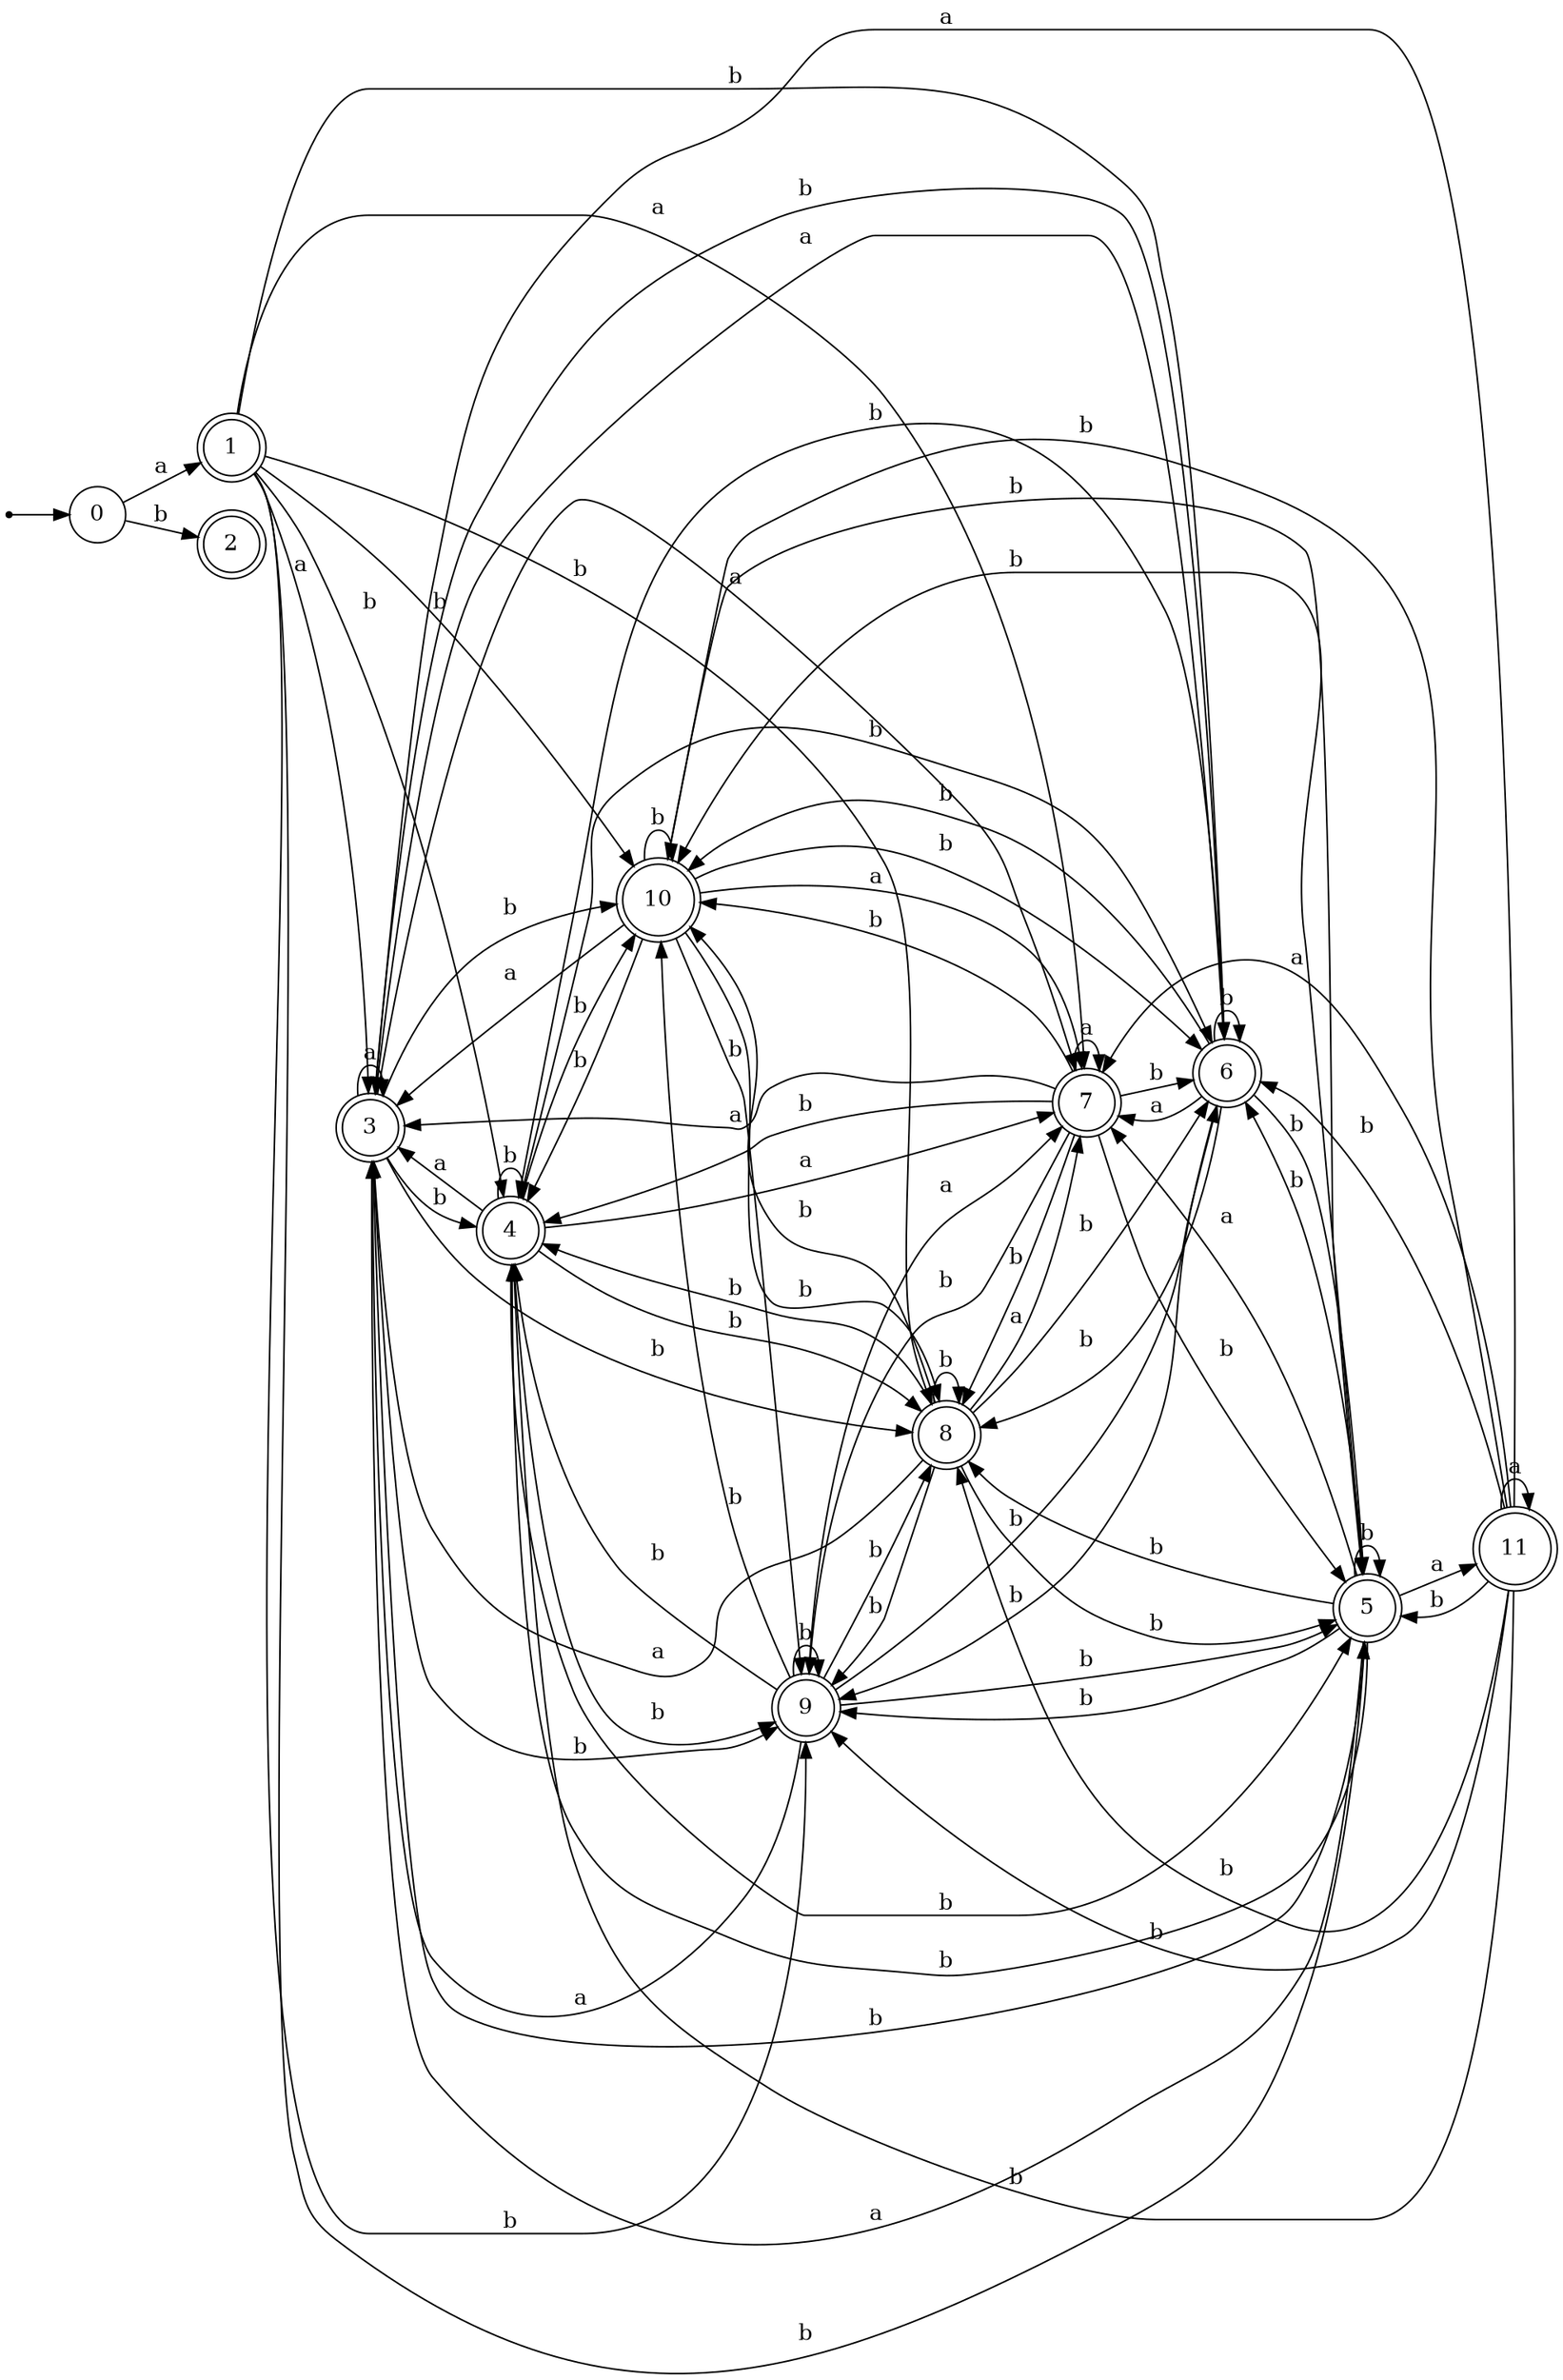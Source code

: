 digraph finite_state_machine {
rankdir=LR;
size="20,20";
node [shape = point]; "dummy0"
node [shape = circle]; "0";
"dummy0" -> "0";
node [shape = doublecircle]; "1";node [shape = doublecircle]; "2";node [shape = doublecircle]; "3";node [shape = doublecircle]; "4";node [shape = doublecircle]; "5";node [shape = doublecircle]; "6";node [shape = doublecircle]; "7";node [shape = doublecircle]; "8";node [shape = doublecircle]; "9";node [shape = doublecircle]; "10";node [shape = doublecircle]; "11";"0" -> "1" [label = "a"];
 "0" -> "2" [label = "b"];
 "1" -> "3" [label = "a"];
 "1" -> "7" [label = "a"];
 "1" -> "4" [label = "b"];
 "1" -> "5" [label = "b"];
 "1" -> "6" [label = "b"];
 "1" -> "8" [label = "b"];
 "1" -> "9" [label = "b"];
 "1" -> "10" [label = "b"];
 "10" -> "4" [label = "b"];
 "10" -> "5" [label = "b"];
 "10" -> "6" [label = "b"];
 "10" -> "8" [label = "b"];
 "10" -> "9" [label = "b"];
 "10" -> "10" [label = "b"];
 "10" -> "3" [label = "a"];
 "10" -> "7" [label = "a"];
 "9" -> "4" [label = "b"];
 "9" -> "5" [label = "b"];
 "9" -> "6" [label = "b"];
 "9" -> "8" [label = "b"];
 "9" -> "9" [label = "b"];
 "9" -> "10" [label = "b"];
 "9" -> "3" [label = "a"];
 "9" -> "7" [label = "a"];
 "8" -> "4" [label = "b"];
 "8" -> "5" [label = "b"];
 "8" -> "6" [label = "b"];
 "8" -> "8" [label = "b"];
 "8" -> "9" [label = "b"];
 "8" -> "10" [label = "b"];
 "8" -> "3" [label = "a"];
 "8" -> "7" [label = "a"];
 "7" -> "3" [label = "a"];
 "7" -> "7" [label = "a"];
 "7" -> "4" [label = "b"];
 "7" -> "5" [label = "b"];
 "7" -> "6" [label = "b"];
 "7" -> "8" [label = "b"];
 "7" -> "9" [label = "b"];
 "7" -> "10" [label = "b"];
 "6" -> "4" [label = "b"];
 "6" -> "5" [label = "b"];
 "6" -> "6" [label = "b"];
 "6" -> "8" [label = "b"];
 "6" -> "9" [label = "b"];
 "6" -> "10" [label = "b"];
 "6" -> "3" [label = "a"];
 "6" -> "7" [label = "a"];
 "5" -> "4" [label = "b"];
 "5" -> "5" [label = "b"];
 "5" -> "6" [label = "b"];
 "5" -> "8" [label = "b"];
 "5" -> "9" [label = "b"];
 "5" -> "10" [label = "b"];
 "5" -> "3" [label = "a"];
 "5" -> "11" [label = "a"];
 "5" -> "7" [label = "a"];
 "11" -> "3" [label = "a"];
 "11" -> "11" [label = "a"];
 "11" -> "7" [label = "a"];
 "11" -> "4" [label = "b"];
 "11" -> "5" [label = "b"];
 "11" -> "6" [label = "b"];
 "11" -> "8" [label = "b"];
 "11" -> "9" [label = "b"];
 "11" -> "10" [label = "b"];
 "4" -> "4" [label = "b"];
 "4" -> "5" [label = "b"];
 "4" -> "6" [label = "b"];
 "4" -> "8" [label = "b"];
 "4" -> "9" [label = "b"];
 "4" -> "10" [label = "b"];
 "4" -> "3" [label = "a"];
 "4" -> "7" [label = "a"];
 "3" -> "3" [label = "a"];
 "3" -> "7" [label = "a"];
 "3" -> "4" [label = "b"];
 "3" -> "5" [label = "b"];
 "3" -> "6" [label = "b"];
 "3" -> "8" [label = "b"];
 "3" -> "9" [label = "b"];
 "3" -> "10" [label = "b"];
 }
